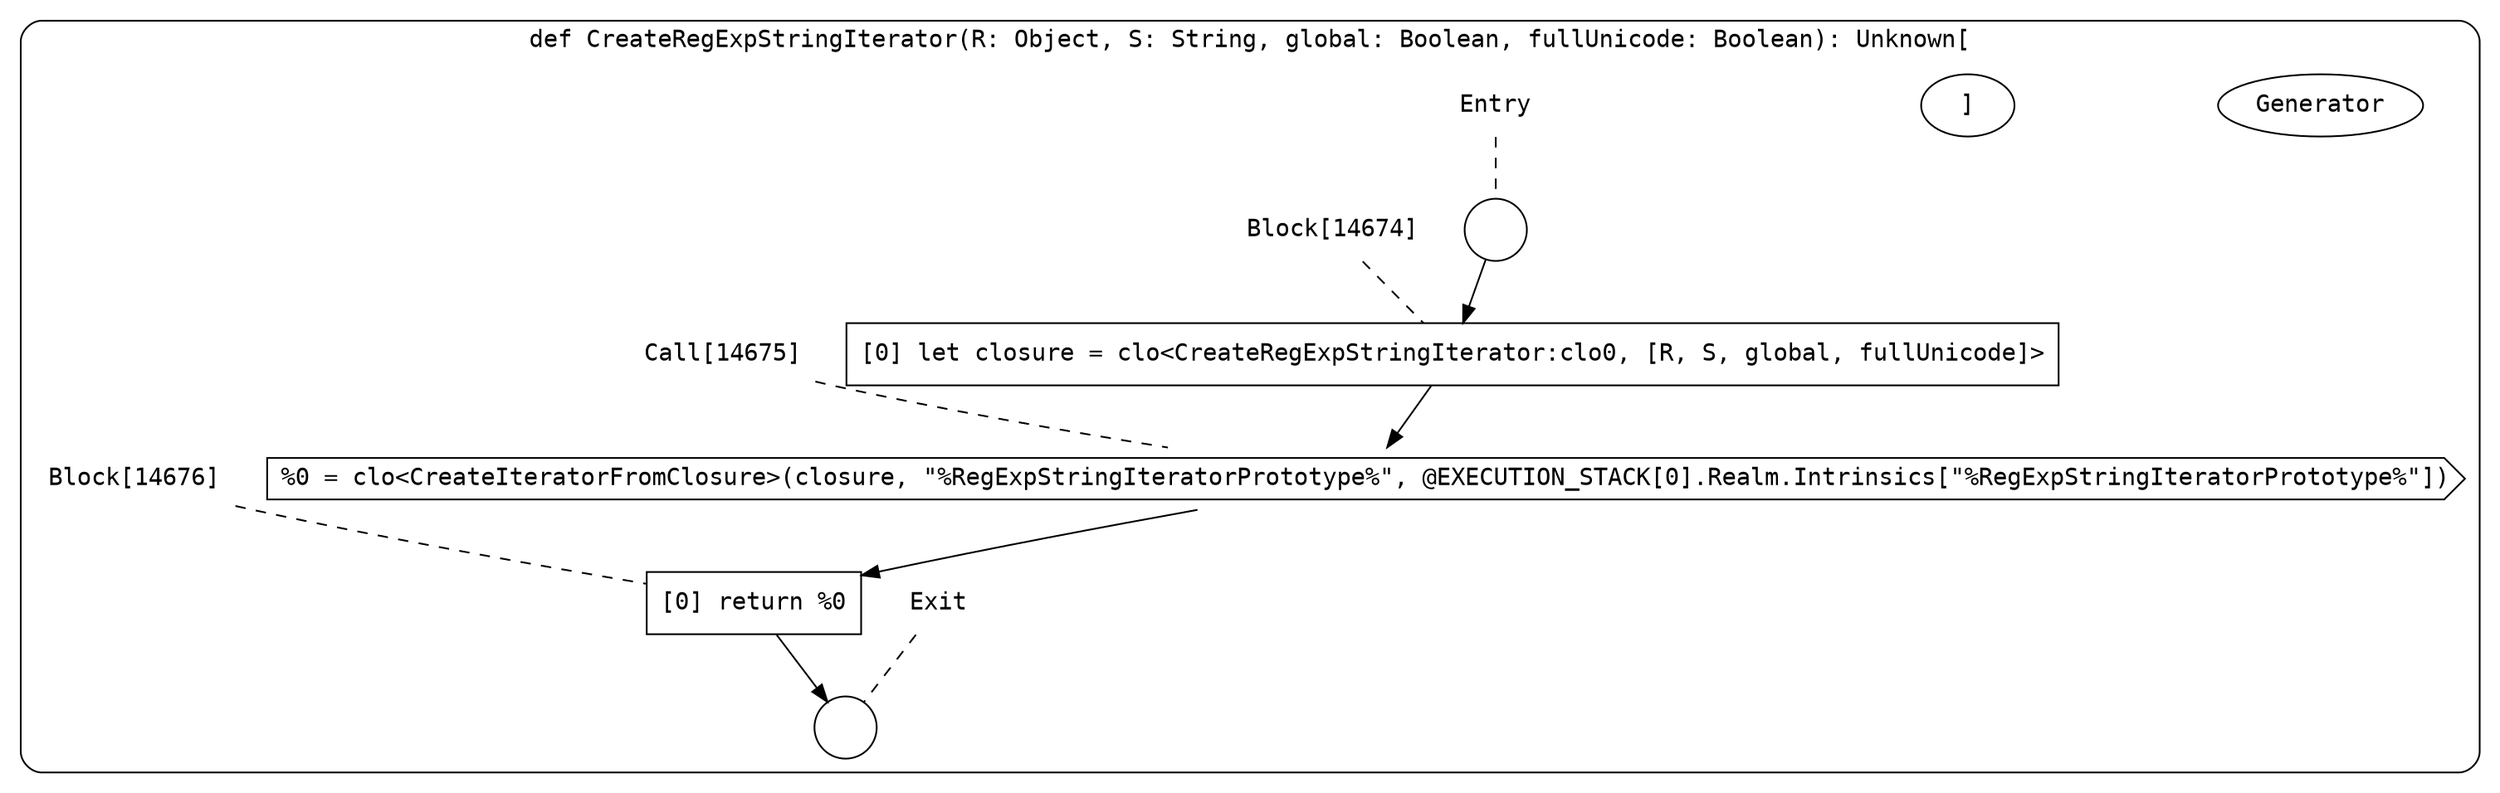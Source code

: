 digraph {
  graph [fontname = "Consolas"]
  node [fontname = "Consolas"]
  edge [fontname = "Consolas"]
  subgraph cluster2337 {
    label = "def CreateRegExpStringIterator(R: Object, S: String, global: Boolean, fullUnicode: Boolean): Unknown["Generator"]"
    style = rounded
    cluster2337_entry_name [shape=none, label=<<font color="black">Entry</font>>]
    cluster2337_entry_name -> cluster2337_entry [arrowhead=none, color="black", style=dashed]
    cluster2337_entry [shape=circle label=" " color="black" fillcolor="white" style=filled]
    cluster2337_entry -> node14674 [color="black"]
    cluster2337_exit_name [shape=none, label=<<font color="black">Exit</font>>]
    cluster2337_exit_name -> cluster2337_exit [arrowhead=none, color="black", style=dashed]
    cluster2337_exit [shape=circle label=" " color="black" fillcolor="white" style=filled]
    node14674_name [shape=none, label=<<font color="black">Block[14674]</font>>]
    node14674_name -> node14674 [arrowhead=none, color="black", style=dashed]
    node14674 [shape=box, label=<<font color="black">[0] let closure = clo&lt;CreateRegExpStringIterator:clo0, [R, S, global, fullUnicode]&gt;<BR ALIGN="LEFT"/></font>> color="black" fillcolor="white", style=filled]
    node14674 -> node14675 [color="black"]
    node14675_name [shape=none, label=<<font color="black">Call[14675]</font>>]
    node14675_name -> node14675 [arrowhead=none, color="black", style=dashed]
    node14675 [shape=cds, label=<<font color="black">%0 = clo&lt;CreateIteratorFromClosure&gt;(closure, &quot;%RegExpStringIteratorPrototype%&quot;, @EXECUTION_STACK[0].Realm.Intrinsics[&quot;%RegExpStringIteratorPrototype%&quot;])</font>> color="black" fillcolor="white", style=filled]
    node14675 -> node14676 [color="black"]
    node14676_name [shape=none, label=<<font color="black">Block[14676]</font>>]
    node14676_name -> node14676 [arrowhead=none, color="black", style=dashed]
    node14676 [shape=box, label=<<font color="black">[0] return %0<BR ALIGN="LEFT"/></font>> color="black" fillcolor="white", style=filled]
    node14676 -> cluster2337_exit [color="black"]
  }
}